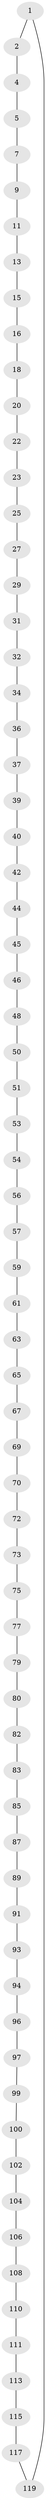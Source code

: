// Generated by graph-tools (version 1.1) at 2025/24/03/03/25 07:24:22]
// undirected, 70 vertices, 70 edges
graph export_dot {
graph [start="1"]
  node [color=gray90,style=filled];
  1;
  2 [super="+3"];
  4;
  5 [super="+6"];
  7 [super="+8"];
  9 [super="+10"];
  11 [super="+12"];
  13 [super="+14"];
  15;
  16 [super="+17"];
  18 [super="+19"];
  20 [super="+21"];
  22;
  23 [super="+24"];
  25 [super="+26"];
  27 [super="+28"];
  29 [super="+30"];
  31;
  32 [super="+33"];
  34 [super="+35"];
  36;
  37 [super="+38"];
  39;
  40 [super="+41"];
  42 [super="+43"];
  44;
  45;
  46 [super="+47"];
  48 [super="+49"];
  50;
  51 [super="+52"];
  53;
  54 [super="+55"];
  56;
  57 [super="+58"];
  59 [super="+60"];
  61 [super="+62"];
  63 [super="+64"];
  65 [super="+66"];
  67 [super="+68"];
  69;
  70 [super="+71"];
  72;
  73 [super="+74"];
  75 [super="+76"];
  77 [super="+78"];
  79;
  80 [super="+81"];
  82;
  83 [super="+84"];
  85 [super="+86"];
  87 [super="+88"];
  89 [super="+90"];
  91 [super="+92"];
  93;
  94 [super="+95"];
  96;
  97 [super="+98"];
  99;
  100 [super="+101"];
  102 [super="+103"];
  104 [super="+105"];
  106 [super="+107"];
  108 [super="+109"];
  110;
  111 [super="+112"];
  113 [super="+114"];
  115 [super="+116"];
  117 [super="+118"];
  119 [super="+120"];
  1 -- 2;
  1 -- 119;
  2 -- 4;
  4 -- 5;
  5 -- 7;
  7 -- 9;
  9 -- 11;
  11 -- 13;
  13 -- 15;
  15 -- 16;
  16 -- 18;
  18 -- 20;
  20 -- 22;
  22 -- 23;
  23 -- 25;
  25 -- 27;
  27 -- 29;
  29 -- 31;
  31 -- 32;
  32 -- 34;
  34 -- 36;
  36 -- 37;
  37 -- 39;
  39 -- 40;
  40 -- 42;
  42 -- 44;
  44 -- 45;
  45 -- 46;
  46 -- 48;
  48 -- 50;
  50 -- 51;
  51 -- 53;
  53 -- 54;
  54 -- 56;
  56 -- 57;
  57 -- 59;
  59 -- 61;
  61 -- 63;
  63 -- 65;
  65 -- 67;
  67 -- 69;
  69 -- 70;
  70 -- 72;
  72 -- 73;
  73 -- 75;
  75 -- 77;
  77 -- 79;
  79 -- 80;
  80 -- 82;
  82 -- 83;
  83 -- 85;
  85 -- 87;
  87 -- 89;
  89 -- 91;
  91 -- 93;
  93 -- 94;
  94 -- 96;
  96 -- 97;
  97 -- 99;
  99 -- 100;
  100 -- 102;
  102 -- 104;
  104 -- 106;
  106 -- 108;
  108 -- 110;
  110 -- 111;
  111 -- 113;
  113 -- 115;
  115 -- 117;
  117 -- 119;
}
